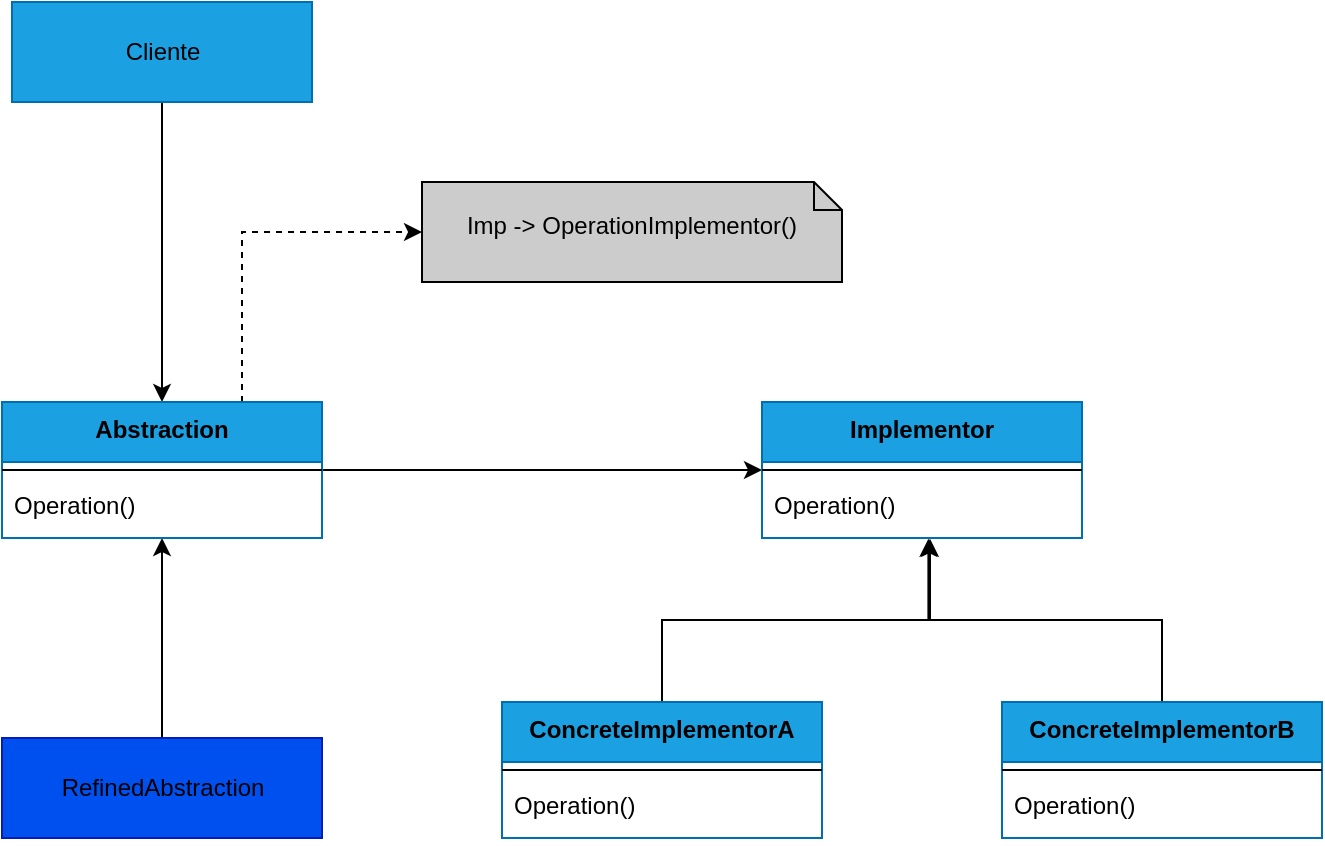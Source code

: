 <mxfile version="13.6.5">
    <diagram id="X_v6lzKY00LzhSiHOYKX" name="Page-1">
        <mxGraphModel dx="990" dy="575" grid="1" gridSize="10" guides="1" tooltips="1" connect="1" arrows="1" fold="1" page="1" pageScale="1" pageWidth="1169" pageHeight="827" math="0" shadow="0">
            <root>
                <mxCell id="0"/>
                <mxCell id="1" parent="0"/>
                <mxCell id="23" style="edgeStyle=orthogonalEdgeStyle;rounded=0;orthogonalLoop=1;jettySize=auto;html=1;entryX=0.5;entryY=0;entryDx=0;entryDy=0;fontColor=#000000;" edge="1" parent="1" source="2" target="3">
                    <mxGeometry relative="1" as="geometry"/>
                </mxCell>
                <mxCell id="2" value="Cliente" style="html=1;fillColor=#1ba1e2;strokeColor=#006EAF;fontColor=#000000;" vertex="1" parent="1">
                    <mxGeometry x="315" y="30" width="150" height="50" as="geometry"/>
                </mxCell>
                <mxCell id="20" style="edgeStyle=orthogonalEdgeStyle;rounded=0;orthogonalLoop=1;jettySize=auto;html=1;entryX=0;entryY=0.5;entryDx=0;entryDy=0;fontColor=#000000;" edge="1" parent="1" source="3" target="7">
                    <mxGeometry relative="1" as="geometry"/>
                </mxCell>
                <mxCell id="22" style="edgeStyle=orthogonalEdgeStyle;rounded=0;orthogonalLoop=1;jettySize=auto;html=1;fontColor=#000000;" edge="1" parent="1" source="16" target="3">
                    <mxGeometry relative="1" as="geometry"/>
                </mxCell>
                <mxCell id="16" value="RefinedAbstraction" style="html=1;fillColor=#0050ef;strokeColor=#001DBC;fontColor=#000000;" vertex="1" parent="1">
                    <mxGeometry x="310" y="398" width="160" height="50" as="geometry"/>
                </mxCell>
                <mxCell id="17" value="Imp -&amp;gt; OperationImplementor()" style="shape=note;whiteSpace=wrap;html=1;size=14;verticalAlign=middle;align=center;spacingTop=-6;fillColor=#CCCCCC;fontColor=#000000;" vertex="1" parent="1">
                    <mxGeometry x="520" y="120" width="210" height="50" as="geometry"/>
                </mxCell>
                <mxCell id="18" style="edgeStyle=orthogonalEdgeStyle;rounded=0;orthogonalLoop=1;jettySize=auto;html=1;entryX=0.525;entryY=1.013;entryDx=0;entryDy=0;entryPerimeter=0;fontColor=#000000;" edge="1" parent="1" source="10" target="9">
                    <mxGeometry relative="1" as="geometry"/>
                </mxCell>
                <mxCell id="19" style="edgeStyle=orthogonalEdgeStyle;rounded=0;orthogonalLoop=1;jettySize=auto;html=1;entryX=0.52;entryY=1.013;entryDx=0;entryDy=0;entryPerimeter=0;fontColor=#000000;" edge="1" parent="1" source="13" target="9">
                    <mxGeometry relative="1" as="geometry"/>
                </mxCell>
                <mxCell id="24" style="edgeStyle=orthogonalEdgeStyle;rounded=0;orthogonalLoop=1;jettySize=auto;html=1;entryX=0;entryY=0.5;entryDx=0;entryDy=0;entryPerimeter=0;exitX=0.75;exitY=0;exitDx=0;exitDy=0;dashed=1;fontColor=#000000;" edge="1" parent="1" source="3" target="17">
                    <mxGeometry relative="1" as="geometry"/>
                </mxCell>
                <mxCell id="3" value="Abstraction" style="swimlane;fontStyle=1;align=center;verticalAlign=top;childLayout=stackLayout;horizontal=1;startSize=30;horizontalStack=0;resizeParent=1;resizeParentMax=0;resizeLast=0;collapsible=1;marginBottom=0;fillColor=#1ba1e2;strokeColor=#006EAF;fontColor=#000000;" vertex="1" parent="1">
                    <mxGeometry x="310" y="230" width="160" height="68" as="geometry"/>
                </mxCell>
                <mxCell id="5" value="" style="line;strokeWidth=1;fillColor=none;align=left;verticalAlign=middle;spacingTop=-1;spacingLeft=3;spacingRight=3;rotatable=0;labelPosition=right;points=[];portConstraint=eastwest;fontColor=#000000;" vertex="1" parent="3">
                    <mxGeometry y="30" width="160" height="8" as="geometry"/>
                </mxCell>
                <mxCell id="6" value="Operation()" style="text;strokeColor=none;fillColor=none;align=left;verticalAlign=top;spacingLeft=4;spacingRight=4;overflow=hidden;rotatable=0;points=[[0,0.5],[1,0.5]];portConstraint=eastwest;fontColor=#000000;" vertex="1" parent="3">
                    <mxGeometry y="38" width="160" height="30" as="geometry"/>
                </mxCell>
                <mxCell id="7" value="Implementor" style="swimlane;fontStyle=1;align=center;verticalAlign=top;childLayout=stackLayout;horizontal=1;startSize=30;horizontalStack=0;resizeParent=1;resizeParentMax=0;resizeLast=0;collapsible=1;marginBottom=0;fillColor=#1ba1e2;strokeColor=#006EAF;fontColor=#000000;" vertex="1" parent="1">
                    <mxGeometry x="690" y="230" width="160" height="68" as="geometry"/>
                </mxCell>
                <mxCell id="8" value="" style="line;strokeWidth=1;fillColor=none;align=left;verticalAlign=middle;spacingTop=-1;spacingLeft=3;spacingRight=3;rotatable=0;labelPosition=right;points=[];portConstraint=eastwest;fontColor=#000000;" vertex="1" parent="7">
                    <mxGeometry y="30" width="160" height="8" as="geometry"/>
                </mxCell>
                <mxCell id="9" value="Operation()" style="text;strokeColor=none;fillColor=none;align=left;verticalAlign=top;spacingLeft=4;spacingRight=4;overflow=hidden;rotatable=0;points=[[0,0.5],[1,0.5]];portConstraint=eastwest;fontColor=#000000;" vertex="1" parent="7">
                    <mxGeometry y="38" width="160" height="30" as="geometry"/>
                </mxCell>
                <mxCell id="10" value="ConcreteImplementorA" style="swimlane;fontStyle=1;align=center;verticalAlign=top;childLayout=stackLayout;horizontal=1;startSize=30;horizontalStack=0;resizeParent=1;resizeParentMax=0;resizeLast=0;collapsible=1;marginBottom=0;fillColor=#1ba1e2;strokeColor=#006EAF;fontColor=#000000;" vertex="1" parent="1">
                    <mxGeometry x="560" y="380" width="160" height="68" as="geometry"/>
                </mxCell>
                <mxCell id="11" value="" style="line;strokeWidth=1;fillColor=none;align=left;verticalAlign=middle;spacingTop=-1;spacingLeft=3;spacingRight=3;rotatable=0;labelPosition=right;points=[];portConstraint=eastwest;fontColor=#000000;" vertex="1" parent="10">
                    <mxGeometry y="30" width="160" height="8" as="geometry"/>
                </mxCell>
                <mxCell id="12" value="Operation()" style="text;strokeColor=none;fillColor=none;align=left;verticalAlign=top;spacingLeft=4;spacingRight=4;overflow=hidden;rotatable=0;points=[[0,0.5],[1,0.5]];portConstraint=eastwest;fontColor=#000000;" vertex="1" parent="10">
                    <mxGeometry y="38" width="160" height="30" as="geometry"/>
                </mxCell>
                <mxCell id="13" value="ConcreteImplementorB" style="swimlane;fontStyle=1;align=center;verticalAlign=top;childLayout=stackLayout;horizontal=1;startSize=30;horizontalStack=0;resizeParent=1;resizeParentMax=0;resizeLast=0;collapsible=1;marginBottom=0;fillColor=#1ba1e2;strokeColor=#006EAF;fontColor=#000000;" vertex="1" parent="1">
                    <mxGeometry x="810" y="380" width="160" height="68" as="geometry"/>
                </mxCell>
                <mxCell id="14" value="" style="line;strokeWidth=1;fillColor=none;align=left;verticalAlign=middle;spacingTop=-1;spacingLeft=3;spacingRight=3;rotatable=0;labelPosition=right;points=[];portConstraint=eastwest;fontColor=#000000;" vertex="1" parent="13">
                    <mxGeometry y="30" width="160" height="8" as="geometry"/>
                </mxCell>
                <mxCell id="15" value="Operation()" style="text;strokeColor=none;fillColor=none;align=left;verticalAlign=top;spacingLeft=4;spacingRight=4;overflow=hidden;rotatable=0;points=[[0,0.5],[1,0.5]];portConstraint=eastwest;fontColor=#000000;" vertex="1" parent="13">
                    <mxGeometry y="38" width="160" height="30" as="geometry"/>
                </mxCell>
            </root>
        </mxGraphModel>
    </diagram>
</mxfile>